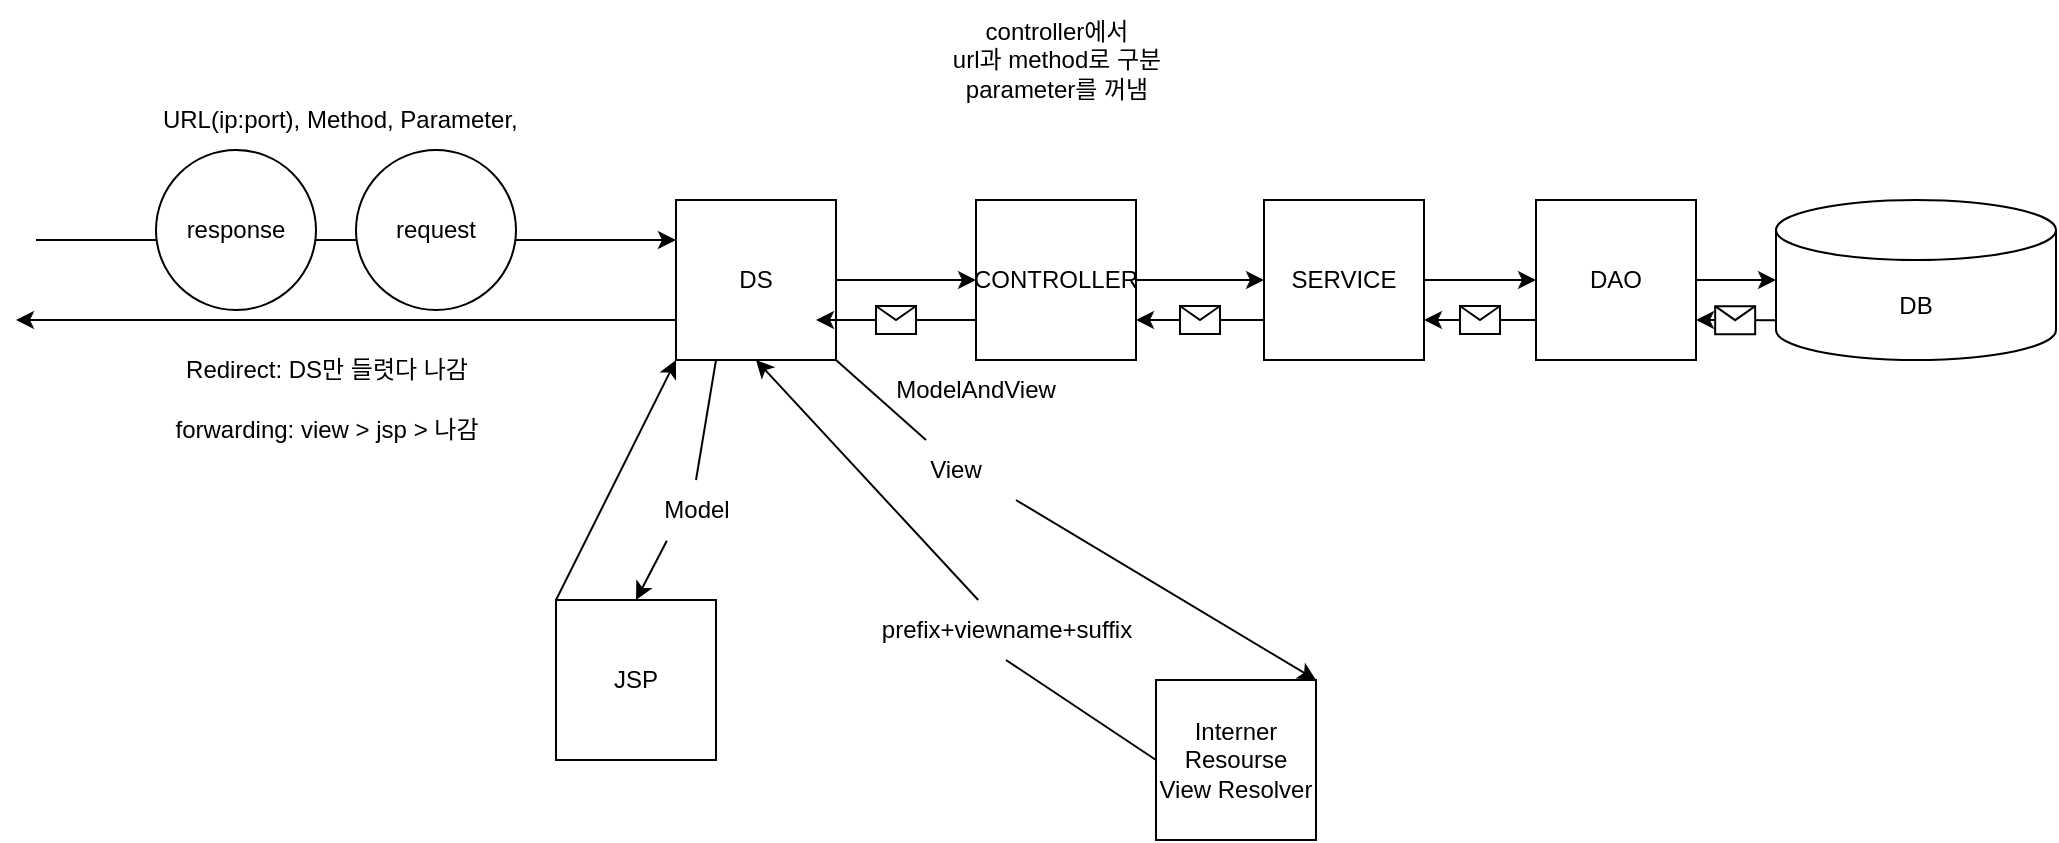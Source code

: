<mxfile version="20.8.17" type="github">
  <diagram name="페이지-1" id="fRYrVUFLPQ2g4cdsS208">
    <mxGraphModel dx="1703" dy="553" grid="1" gridSize="10" guides="1" tooltips="1" connect="1" arrows="1" fold="1" page="1" pageScale="1" pageWidth="827" pageHeight="1169" math="0" shadow="0">
      <root>
        <mxCell id="0" />
        <mxCell id="1" parent="0" />
        <mxCell id="JHo-xcAzpgrgP9Sst7or-1" value="DB" style="shape=cylinder3;whiteSpace=wrap;html=1;boundedLbl=1;backgroundOutline=1;size=15;" vertex="1" parent="1">
          <mxGeometry x="670" y="320" width="140" height="80" as="geometry" />
        </mxCell>
        <mxCell id="JHo-xcAzpgrgP9Sst7or-16" value="" style="edgeStyle=orthogonalEdgeStyle;rounded=0;orthogonalLoop=1;jettySize=auto;html=1;" edge="1" parent="1" source="JHo-xcAzpgrgP9Sst7or-2" target="JHo-xcAzpgrgP9Sst7or-1">
          <mxGeometry relative="1" as="geometry" />
        </mxCell>
        <mxCell id="JHo-xcAzpgrgP9Sst7or-2" value="DAO" style="whiteSpace=wrap;html=1;aspect=fixed;" vertex="1" parent="1">
          <mxGeometry x="550" y="320" width="80" height="80" as="geometry" />
        </mxCell>
        <mxCell id="JHo-xcAzpgrgP9Sst7or-13" value="" style="edgeStyle=orthogonalEdgeStyle;rounded=0;orthogonalLoop=1;jettySize=auto;html=1;" edge="1" parent="1" source="JHo-xcAzpgrgP9Sst7or-4" target="JHo-xcAzpgrgP9Sst7or-2">
          <mxGeometry relative="1" as="geometry" />
        </mxCell>
        <mxCell id="JHo-xcAzpgrgP9Sst7or-4" value="SERVICE" style="whiteSpace=wrap;html=1;aspect=fixed;" vertex="1" parent="1">
          <mxGeometry x="414" y="320" width="80" height="80" as="geometry" />
        </mxCell>
        <mxCell id="JHo-xcAzpgrgP9Sst7or-12" value="" style="edgeStyle=orthogonalEdgeStyle;rounded=0;orthogonalLoop=1;jettySize=auto;html=1;" edge="1" parent="1" source="JHo-xcAzpgrgP9Sst7or-5" target="JHo-xcAzpgrgP9Sst7or-4">
          <mxGeometry relative="1" as="geometry" />
        </mxCell>
        <mxCell id="JHo-xcAzpgrgP9Sst7or-5" value="CONTROLLER" style="whiteSpace=wrap;html=1;aspect=fixed;" vertex="1" parent="1">
          <mxGeometry x="270" y="320" width="80" height="80" as="geometry" />
        </mxCell>
        <mxCell id="JHo-xcAzpgrgP9Sst7or-6" value="JSP" style="whiteSpace=wrap;html=1;aspect=fixed;" vertex="1" parent="1">
          <mxGeometry x="60" y="520" width="80" height="80" as="geometry" />
        </mxCell>
        <mxCell id="JHo-xcAzpgrgP9Sst7or-11" value="" style="edgeStyle=orthogonalEdgeStyle;rounded=0;orthogonalLoop=1;jettySize=auto;html=1;" edge="1" parent="1" source="JHo-xcAzpgrgP9Sst7or-7" target="JHo-xcAzpgrgP9Sst7or-5">
          <mxGeometry relative="1" as="geometry" />
        </mxCell>
        <mxCell id="JHo-xcAzpgrgP9Sst7or-7" value="DS" style="whiteSpace=wrap;html=1;aspect=fixed;" vertex="1" parent="1">
          <mxGeometry x="120" y="320" width="80" height="80" as="geometry" />
        </mxCell>
        <mxCell id="JHo-xcAzpgrgP9Sst7or-8" value="Interner Resourse View Resolver" style="whiteSpace=wrap;html=1;aspect=fixed;" vertex="1" parent="1">
          <mxGeometry x="360" y="560" width="80" height="80" as="geometry" />
        </mxCell>
        <mxCell id="JHo-xcAzpgrgP9Sst7or-17" value="" style="endArrow=classic;html=1;rounded=0;entryX=1;entryY=0.75;entryDx=0;entryDy=0;exitX=-0.003;exitY=0.752;exitDx=0;exitDy=0;exitPerimeter=0;" edge="1" parent="1" source="JHo-xcAzpgrgP9Sst7or-1" target="JHo-xcAzpgrgP9Sst7or-2">
          <mxGeometry relative="1" as="geometry">
            <mxPoint x="670" y="373" as="sourcePoint" />
            <mxPoint x="280" y="590" as="targetPoint" />
          </mxGeometry>
        </mxCell>
        <mxCell id="JHo-xcAzpgrgP9Sst7or-18" value="" style="shape=message;html=1;outlineConnect=0;" vertex="1" parent="JHo-xcAzpgrgP9Sst7or-17">
          <mxGeometry width="20" height="14" relative="1" as="geometry">
            <mxPoint x="-10" y="-7" as="offset" />
          </mxGeometry>
        </mxCell>
        <mxCell id="JHo-xcAzpgrgP9Sst7or-19" value="" style="endArrow=classic;html=1;rounded=0;entryX=1;entryY=0.75;entryDx=0;entryDy=0;exitX=0;exitY=0.75;exitDx=0;exitDy=0;" edge="1" parent="1" source="JHo-xcAzpgrgP9Sst7or-2" target="JHo-xcAzpgrgP9Sst7or-4">
          <mxGeometry relative="1" as="geometry">
            <mxPoint x="420" y="420" as="sourcePoint" />
            <mxPoint x="520" y="420" as="targetPoint" />
          </mxGeometry>
        </mxCell>
        <mxCell id="JHo-xcAzpgrgP9Sst7or-20" value="" style="shape=message;html=1;outlineConnect=0;" vertex="1" parent="JHo-xcAzpgrgP9Sst7or-19">
          <mxGeometry width="20" height="14" relative="1" as="geometry">
            <mxPoint x="-10" y="-7" as="offset" />
          </mxGeometry>
        </mxCell>
        <mxCell id="JHo-xcAzpgrgP9Sst7or-21" value="" style="endArrow=classic;html=1;rounded=0;exitX=0;exitY=0.75;exitDx=0;exitDy=0;entryX=1;entryY=0.75;entryDx=0;entryDy=0;" edge="1" parent="1" source="JHo-xcAzpgrgP9Sst7or-4" target="JHo-xcAzpgrgP9Sst7or-5">
          <mxGeometry relative="1" as="geometry">
            <mxPoint x="420" y="420" as="sourcePoint" />
            <mxPoint x="520" y="420" as="targetPoint" />
          </mxGeometry>
        </mxCell>
        <mxCell id="JHo-xcAzpgrgP9Sst7or-22" value="" style="shape=message;html=1;outlineConnect=0;" vertex="1" parent="JHo-xcAzpgrgP9Sst7or-21">
          <mxGeometry width="20" height="14" relative="1" as="geometry">
            <mxPoint x="-10" y="-7" as="offset" />
          </mxGeometry>
        </mxCell>
        <mxCell id="JHo-xcAzpgrgP9Sst7or-23" value="" style="endArrow=classic;html=1;rounded=0;exitX=0;exitY=0.75;exitDx=0;exitDy=0;entryX=0.875;entryY=0.75;entryDx=0;entryDy=0;entryPerimeter=0;" edge="1" parent="1" source="JHo-xcAzpgrgP9Sst7or-5" target="JHo-xcAzpgrgP9Sst7or-7">
          <mxGeometry relative="1" as="geometry">
            <mxPoint x="420" y="420" as="sourcePoint" />
            <mxPoint x="520" y="420" as="targetPoint" />
          </mxGeometry>
        </mxCell>
        <mxCell id="JHo-xcAzpgrgP9Sst7or-24" value="" style="shape=message;html=1;outlineConnect=0;" vertex="1" parent="JHo-xcAzpgrgP9Sst7or-23">
          <mxGeometry width="20" height="14" relative="1" as="geometry">
            <mxPoint x="-10" y="-7" as="offset" />
          </mxGeometry>
        </mxCell>
        <mxCell id="JHo-xcAzpgrgP9Sst7or-25" value="ModelAndView" style="text;html=1;strokeColor=none;fillColor=none;align=center;verticalAlign=middle;whiteSpace=wrap;rounded=0;" vertex="1" parent="1">
          <mxGeometry x="240" y="400" width="60" height="30" as="geometry" />
        </mxCell>
        <mxCell id="JHo-xcAzpgrgP9Sst7or-26" style="edgeStyle=orthogonalEdgeStyle;rounded=0;orthogonalLoop=1;jettySize=auto;html=1;exitX=0.5;exitY=1;exitDx=0;exitDy=0;" edge="1" parent="1" source="JHo-xcAzpgrgP9Sst7or-25" target="JHo-xcAzpgrgP9Sst7or-25">
          <mxGeometry relative="1" as="geometry" />
        </mxCell>
        <mxCell id="JHo-xcAzpgrgP9Sst7or-28" value="" style="endArrow=classic;html=1;rounded=0;entryX=1;entryY=0;entryDx=0;entryDy=0;exitX=1;exitY=1;exitDx=0;exitDy=0;startArrow=none;" edge="1" parent="1" source="JHo-xcAzpgrgP9Sst7or-30" target="JHo-xcAzpgrgP9Sst7or-8">
          <mxGeometry relative="1" as="geometry">
            <mxPoint x="180" y="440" as="sourcePoint" />
            <mxPoint x="430" y="530" as="targetPoint" />
          </mxGeometry>
        </mxCell>
        <mxCell id="JHo-xcAzpgrgP9Sst7or-33" value="" style="endArrow=classic;html=1;rounded=0;entryX=0.5;entryY=1;entryDx=0;entryDy=0;startArrow=none;" edge="1" parent="1" source="JHo-xcAzpgrgP9Sst7or-31" target="JHo-xcAzpgrgP9Sst7or-7">
          <mxGeometry width="50" height="50" relative="1" as="geometry">
            <mxPoint x="350" y="550" as="sourcePoint" />
            <mxPoint x="400" y="500" as="targetPoint" />
          </mxGeometry>
        </mxCell>
        <mxCell id="JHo-xcAzpgrgP9Sst7or-34" value="" style="endArrow=classic;html=1;rounded=0;entryX=0.5;entryY=0;entryDx=0;entryDy=0;exitX=0.257;exitY=1.013;exitDx=0;exitDy=0;startArrow=none;exitPerimeter=0;" edge="1" parent="1" source="JHo-xcAzpgrgP9Sst7or-35" target="JHo-xcAzpgrgP9Sst7or-6">
          <mxGeometry width="50" height="50" relative="1" as="geometry">
            <mxPoint x="350" y="550" as="sourcePoint" />
            <mxPoint x="400" y="500" as="targetPoint" />
          </mxGeometry>
        </mxCell>
        <mxCell id="JHo-xcAzpgrgP9Sst7or-38" value="" style="endArrow=none;html=1;rounded=0;entryX=0.5;entryY=0;entryDx=0;entryDy=0;exitX=0.25;exitY=1;exitDx=0;exitDy=0;" edge="1" parent="1" source="JHo-xcAzpgrgP9Sst7or-7" target="JHo-xcAzpgrgP9Sst7or-35">
          <mxGeometry width="50" height="50" relative="1" as="geometry">
            <mxPoint x="120" y="400" as="sourcePoint" />
            <mxPoint x="100" y="520" as="targetPoint" />
          </mxGeometry>
        </mxCell>
        <mxCell id="JHo-xcAzpgrgP9Sst7or-35" value="Model" style="text;html=1;align=center;verticalAlign=middle;resizable=0;points=[];autosize=1;strokeColor=none;fillColor=none;" vertex="1" parent="1">
          <mxGeometry x="100" y="460" width="60" height="30" as="geometry" />
        </mxCell>
        <mxCell id="JHo-xcAzpgrgP9Sst7or-39" value="" style="endArrow=classic;html=1;rounded=0;exitX=0;exitY=0;exitDx=0;exitDy=0;entryX=0;entryY=1;entryDx=0;entryDy=0;" edge="1" parent="1" source="JHo-xcAzpgrgP9Sst7or-6" target="JHo-xcAzpgrgP9Sst7or-7">
          <mxGeometry width="50" height="50" relative="1" as="geometry">
            <mxPoint x="350" y="550" as="sourcePoint" />
            <mxPoint x="400" y="500" as="targetPoint" />
          </mxGeometry>
        </mxCell>
        <mxCell id="JHo-xcAzpgrgP9Sst7or-40" value="" style="endArrow=none;html=1;rounded=0;entryX=0.25;entryY=0;entryDx=0;entryDy=0;exitX=1;exitY=1;exitDx=0;exitDy=0;" edge="1" parent="1" source="JHo-xcAzpgrgP9Sst7or-7" target="JHo-xcAzpgrgP9Sst7or-30">
          <mxGeometry relative="1" as="geometry">
            <mxPoint x="200" y="400" as="sourcePoint" />
            <mxPoint x="250.0" y="520" as="targetPoint" />
          </mxGeometry>
        </mxCell>
        <mxCell id="JHo-xcAzpgrgP9Sst7or-30" value="View" style="text;html=1;strokeColor=none;fillColor=none;align=center;verticalAlign=middle;whiteSpace=wrap;rounded=0;" vertex="1" parent="1">
          <mxGeometry x="230" y="440" width="60" height="30" as="geometry" />
        </mxCell>
        <mxCell id="JHo-xcAzpgrgP9Sst7or-41" value="" style="endArrow=none;html=1;rounded=0;exitX=0;exitY=0.5;exitDx=0;exitDy=0;entryX=0.5;entryY=1;entryDx=0;entryDy=0;" edge="1" parent="1" source="JHo-xcAzpgrgP9Sst7or-8" target="JHo-xcAzpgrgP9Sst7or-31">
          <mxGeometry width="50" height="50" relative="1" as="geometry">
            <mxPoint x="250.0" y="560" as="sourcePoint" />
            <mxPoint x="160" y="400" as="targetPoint" />
          </mxGeometry>
        </mxCell>
        <mxCell id="JHo-xcAzpgrgP9Sst7or-31" value="prefix+viewname+suffix" style="text;html=1;align=center;verticalAlign=middle;resizable=0;points=[];autosize=1;strokeColor=none;fillColor=none;" vertex="1" parent="1">
          <mxGeometry x="210" y="520" width="150" height="30" as="geometry" />
        </mxCell>
        <mxCell id="JHo-xcAzpgrgP9Sst7or-42" value="" style="endArrow=classic;html=1;rounded=0;exitX=0;exitY=0.75;exitDx=0;exitDy=0;" edge="1" parent="1" source="JHo-xcAzpgrgP9Sst7or-7">
          <mxGeometry width="50" height="50" relative="1" as="geometry">
            <mxPoint x="350" y="550" as="sourcePoint" />
            <mxPoint x="-210" y="380" as="targetPoint" />
          </mxGeometry>
        </mxCell>
        <mxCell id="JHo-xcAzpgrgP9Sst7or-43" value="" style="endArrow=classic;html=1;rounded=0;entryX=0;entryY=0.25;entryDx=0;entryDy=0;" edge="1" parent="1" target="JHo-xcAzpgrgP9Sst7or-7">
          <mxGeometry width="50" height="50" relative="1" as="geometry">
            <mxPoint x="-200" y="340" as="sourcePoint" />
            <mxPoint x="400" y="500" as="targetPoint" />
          </mxGeometry>
        </mxCell>
        <mxCell id="JHo-xcAzpgrgP9Sst7or-44" value="URL(ip:port), Method, Parameter,&amp;nbsp;&lt;span style=&quot;white-space: pre;&quot;&gt;	&lt;/span&gt;" style="text;html=1;align=center;verticalAlign=middle;resizable=0;points=[];autosize=1;strokeColor=none;fillColor=none;" vertex="1" parent="1">
          <mxGeometry x="-150" y="265" width="210" height="30" as="geometry" />
        </mxCell>
        <mxCell id="JHo-xcAzpgrgP9Sst7or-45" value="request" style="ellipse;whiteSpace=wrap;html=1;aspect=fixed;" vertex="1" parent="1">
          <mxGeometry x="-40" y="295" width="80" height="80" as="geometry" />
        </mxCell>
        <mxCell id="JHo-xcAzpgrgP9Sst7or-46" value="response" style="ellipse;whiteSpace=wrap;html=1;aspect=fixed;" vertex="1" parent="1">
          <mxGeometry x="-140" y="295" width="80" height="80" as="geometry" />
        </mxCell>
        <mxCell id="JHo-xcAzpgrgP9Sst7or-47" value="controller에서&lt;br&gt;url과 method로 구분&lt;br&gt;parameter를 꺼냄" style="text;html=1;align=center;verticalAlign=middle;resizable=0;points=[];autosize=1;strokeColor=none;fillColor=none;" vertex="1" parent="1">
          <mxGeometry x="245" y="220" width="130" height="60" as="geometry" />
        </mxCell>
        <mxCell id="JHo-xcAzpgrgP9Sst7or-48" value="forwarding: view &amp;gt; jsp &amp;gt; 나감" style="text;html=1;align=center;verticalAlign=middle;resizable=0;points=[];autosize=1;strokeColor=none;fillColor=none;" vertex="1" parent="1">
          <mxGeometry x="-145" y="420" width="180" height="30" as="geometry" />
        </mxCell>
        <mxCell id="JHo-xcAzpgrgP9Sst7or-49" value="Redirect: DS만 들렷다 나감" style="text;html=1;align=center;verticalAlign=middle;resizable=0;points=[];autosize=1;strokeColor=none;fillColor=none;" vertex="1" parent="1">
          <mxGeometry x="-140" y="390" width="170" height="30" as="geometry" />
        </mxCell>
      </root>
    </mxGraphModel>
  </diagram>
</mxfile>
